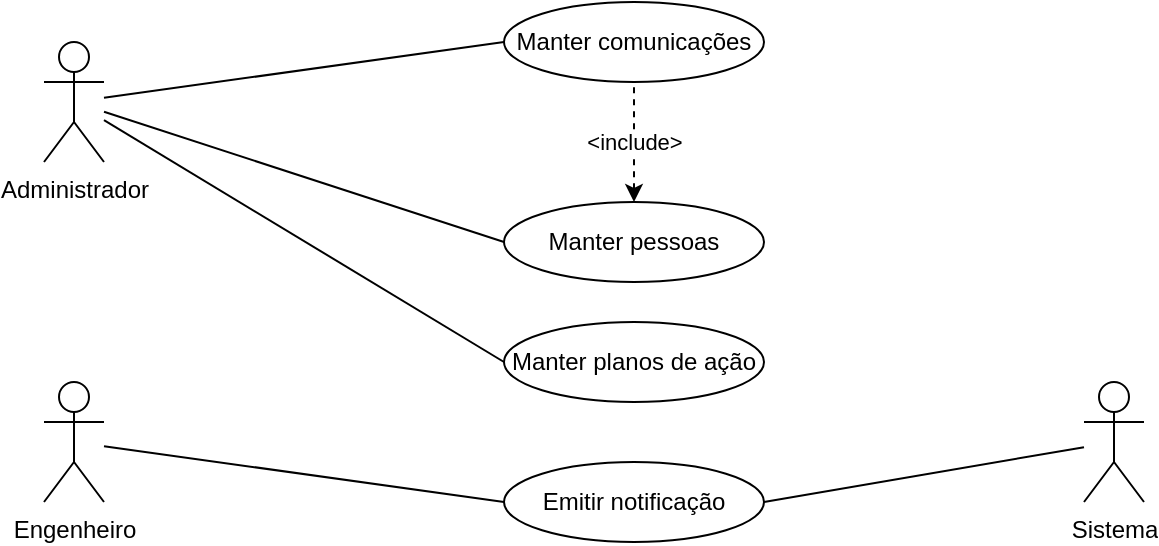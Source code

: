 <mxfile version="13.10.1" type="google"><diagram id="YQueZtJa77OAkj91AQqE" name="Page-1"><mxGraphModel dx="1422" dy="714" grid="1" gridSize="10" guides="1" tooltips="1" connect="1" arrows="1" fold="1" page="1" pageScale="1" pageWidth="827" pageHeight="1169" math="0" shadow="0"><root><mxCell id="0"/><mxCell id="1" parent="0"/><mxCell id="9PtCLinjjgYUKVX7LYj--2" value="Manter comunicações" style="ellipse;whiteSpace=wrap;html=1;" parent="1" vertex="1"><mxGeometry x="320" y="60" width="130" height="40" as="geometry"/></mxCell><mxCell id="9PtCLinjjgYUKVX7LYj--13" value="" style="edgeStyle=none;rounded=0;orthogonalLoop=1;jettySize=auto;html=1;endArrow=none;endFill=0;strokeColor=#000000;dashed=1;startArrow=classic;startFill=1;" parent="1" source="9PtCLinjjgYUKVX7LYj--3" target="9PtCLinjjgYUKVX7LYj--2" edge="1"><mxGeometry relative="1" as="geometry"><Array as="points"/></mxGeometry></mxCell><mxCell id="9PtCLinjjgYUKVX7LYj--14" value="&amp;lt;include&amp;gt;" style="edgeLabel;html=1;align=center;verticalAlign=middle;resizable=0;points=[];" parent="9PtCLinjjgYUKVX7LYj--13" vertex="1" connectable="0"><mxGeometry x="-0.633" relative="1" as="geometry"><mxPoint y="-19" as="offset"/></mxGeometry></mxCell><mxCell id="9PtCLinjjgYUKVX7LYj--3" value="Manter pessoas" style="ellipse;whiteSpace=wrap;html=1;" parent="1" vertex="1"><mxGeometry x="320" y="160" width="130" height="40" as="geometry"/></mxCell><mxCell id="9PtCLinjjgYUKVX7LYj--4" value="Manter planos de ação" style="ellipse;whiteSpace=wrap;html=1;" parent="1" vertex="1"><mxGeometry x="320" y="220" width="130" height="40" as="geometry"/></mxCell><mxCell id="9PtCLinjjgYUKVX7LYj--8" style="edgeStyle=none;rounded=0;orthogonalLoop=1;jettySize=auto;html=1;entryX=0;entryY=0.5;entryDx=0;entryDy=0;endArrow=none;endFill=0;" parent="1" source="9PtCLinjjgYUKVX7LYj--5" target="9PtCLinjjgYUKVX7LYj--2" edge="1"><mxGeometry relative="1" as="geometry"/></mxCell><mxCell id="9PtCLinjjgYUKVX7LYj--9" style="edgeStyle=none;rounded=0;orthogonalLoop=1;jettySize=auto;html=1;entryX=0;entryY=0.5;entryDx=0;entryDy=0;endArrow=none;endFill=0;" parent="1" source="9PtCLinjjgYUKVX7LYj--5" target="9PtCLinjjgYUKVX7LYj--3" edge="1"><mxGeometry relative="1" as="geometry"/></mxCell><mxCell id="9PtCLinjjgYUKVX7LYj--10" style="edgeStyle=none;rounded=0;orthogonalLoop=1;jettySize=auto;html=1;entryX=0;entryY=0.5;entryDx=0;entryDy=0;endArrow=none;endFill=0;" parent="1" source="9PtCLinjjgYUKVX7LYj--5" target="9PtCLinjjgYUKVX7LYj--4" edge="1"><mxGeometry relative="1" as="geometry"/></mxCell><mxCell id="9PtCLinjjgYUKVX7LYj--5" value="Administrador&lt;br&gt;" style="shape=umlActor;verticalLabelPosition=bottom;verticalAlign=top;html=1;outlineConnect=0;" parent="1" vertex="1"><mxGeometry x="90" y="80" width="30" height="60" as="geometry"/></mxCell><mxCell id="WeVhLDMTbGY0SiPpAjDW-1" style="edgeStyle=none;rounded=0;orthogonalLoop=1;jettySize=auto;html=1;startArrow=none;startFill=0;endArrow=none;endFill=0;entryX=1;entryY=0.5;entryDx=0;entryDy=0;" parent="1" source="9PtCLinjjgYUKVX7LYj--17" target="9PtCLinjjgYUKVX7LYj--19" edge="1"><mxGeometry relative="1" as="geometry"/></mxCell><mxCell id="9PtCLinjjgYUKVX7LYj--17" value="Sistema" style="shape=umlActor;verticalLabelPosition=bottom;verticalAlign=top;html=1;outlineConnect=0;" parent="1" vertex="1"><mxGeometry x="610" y="250" width="30" height="60" as="geometry"/></mxCell><mxCell id="9PtCLinjjgYUKVX7LYj--19" value="Emitir notificação" style="ellipse;whiteSpace=wrap;html=1;" parent="1" vertex="1"><mxGeometry x="320" y="290" width="130" height="40" as="geometry"/></mxCell><mxCell id="YuRT111UJIuSDbkDDdJy-2" style="rounded=0;orthogonalLoop=1;jettySize=auto;html=1;entryX=0;entryY=0.5;entryDx=0;entryDy=0;endArrow=none;endFill=0;" edge="1" parent="1" source="YuRT111UJIuSDbkDDdJy-1" target="9PtCLinjjgYUKVX7LYj--19"><mxGeometry relative="1" as="geometry"/></mxCell><mxCell id="YuRT111UJIuSDbkDDdJy-1" value="Engenheiro" style="shape=umlActor;verticalLabelPosition=bottom;verticalAlign=top;html=1;outlineConnect=0;" vertex="1" parent="1"><mxGeometry x="90" y="250" width="30" height="60" as="geometry"/></mxCell></root></mxGraphModel></diagram></mxfile>